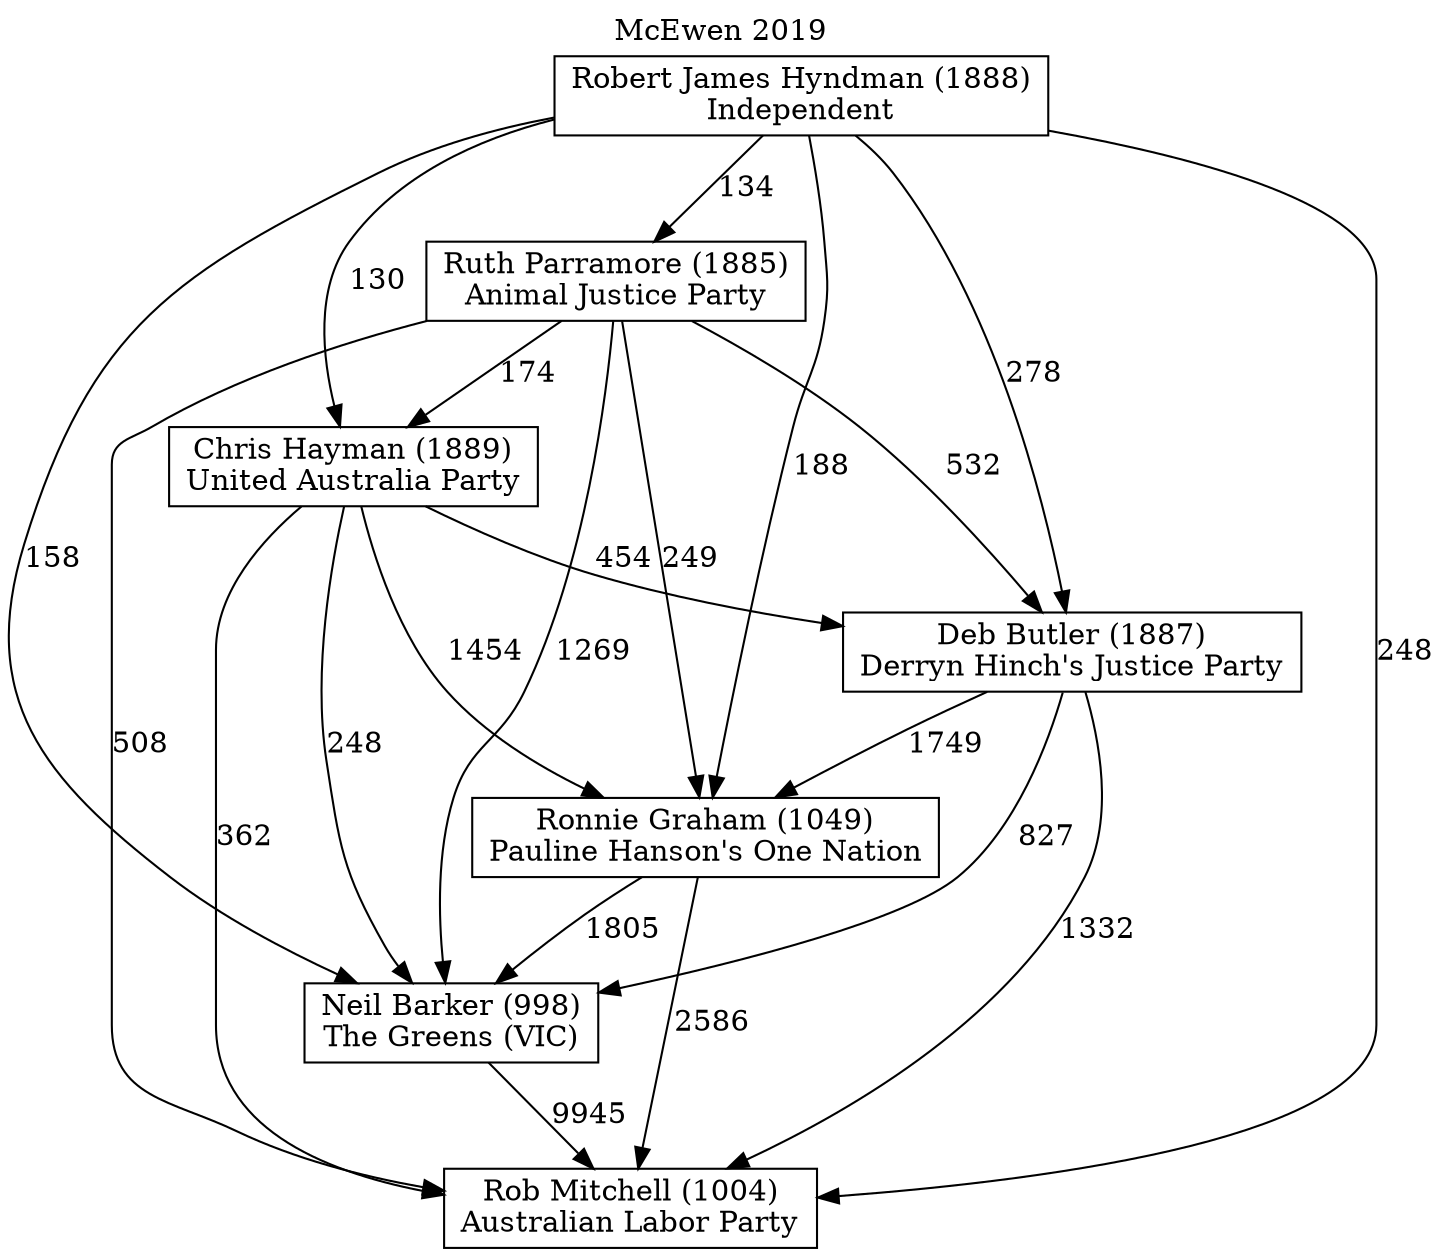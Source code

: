 // House preference flow
digraph "Rob Mitchell (1004)_McEwen_2019" {
	graph [label="McEwen 2019" labelloc=t mclimit=10]
	node [shape=box]
	"Chris Hayman (1889)" [label="Chris Hayman (1889)
United Australia Party"]
	"Deb Butler (1887)" [label="Deb Butler (1887)
Derryn Hinch's Justice Party"]
	"Neil Barker (998)" [label="Neil Barker (998)
The Greens (VIC)"]
	"Rob Mitchell (1004)" [label="Rob Mitchell (1004)
Australian Labor Party"]
	"Robert James Hyndman (1888)" [label="Robert James Hyndman (1888)
Independent"]
	"Ronnie Graham (1049)" [label="Ronnie Graham (1049)
Pauline Hanson's One Nation"]
	"Ruth Parramore (1885)" [label="Ruth Parramore (1885)
Animal Justice Party"]
	"Chris Hayman (1889)" -> "Deb Butler (1887)" [label=454]
	"Chris Hayman (1889)" -> "Neil Barker (998)" [label=248]
	"Chris Hayman (1889)" -> "Rob Mitchell (1004)" [label=362]
	"Chris Hayman (1889)" -> "Ronnie Graham (1049)" [label=1454]
	"Deb Butler (1887)" -> "Neil Barker (998)" [label=827]
	"Deb Butler (1887)" -> "Rob Mitchell (1004)" [label=1332]
	"Deb Butler (1887)" -> "Ronnie Graham (1049)" [label=1749]
	"Neil Barker (998)" -> "Rob Mitchell (1004)" [label=9945]
	"Robert James Hyndman (1888)" -> "Chris Hayman (1889)" [label=130]
	"Robert James Hyndman (1888)" -> "Deb Butler (1887)" [label=278]
	"Robert James Hyndman (1888)" -> "Neil Barker (998)" [label=158]
	"Robert James Hyndman (1888)" -> "Rob Mitchell (1004)" [label=248]
	"Robert James Hyndman (1888)" -> "Ronnie Graham (1049)" [label=188]
	"Robert James Hyndman (1888)" -> "Ruth Parramore (1885)" [label=134]
	"Ronnie Graham (1049)" -> "Neil Barker (998)" [label=1805]
	"Ronnie Graham (1049)" -> "Rob Mitchell (1004)" [label=2586]
	"Ruth Parramore (1885)" -> "Chris Hayman (1889)" [label=174]
	"Ruth Parramore (1885)" -> "Deb Butler (1887)" [label=532]
	"Ruth Parramore (1885)" -> "Neil Barker (998)" [label=1269]
	"Ruth Parramore (1885)" -> "Rob Mitchell (1004)" [label=508]
	"Ruth Parramore (1885)" -> "Ronnie Graham (1049)" [label=249]
}
